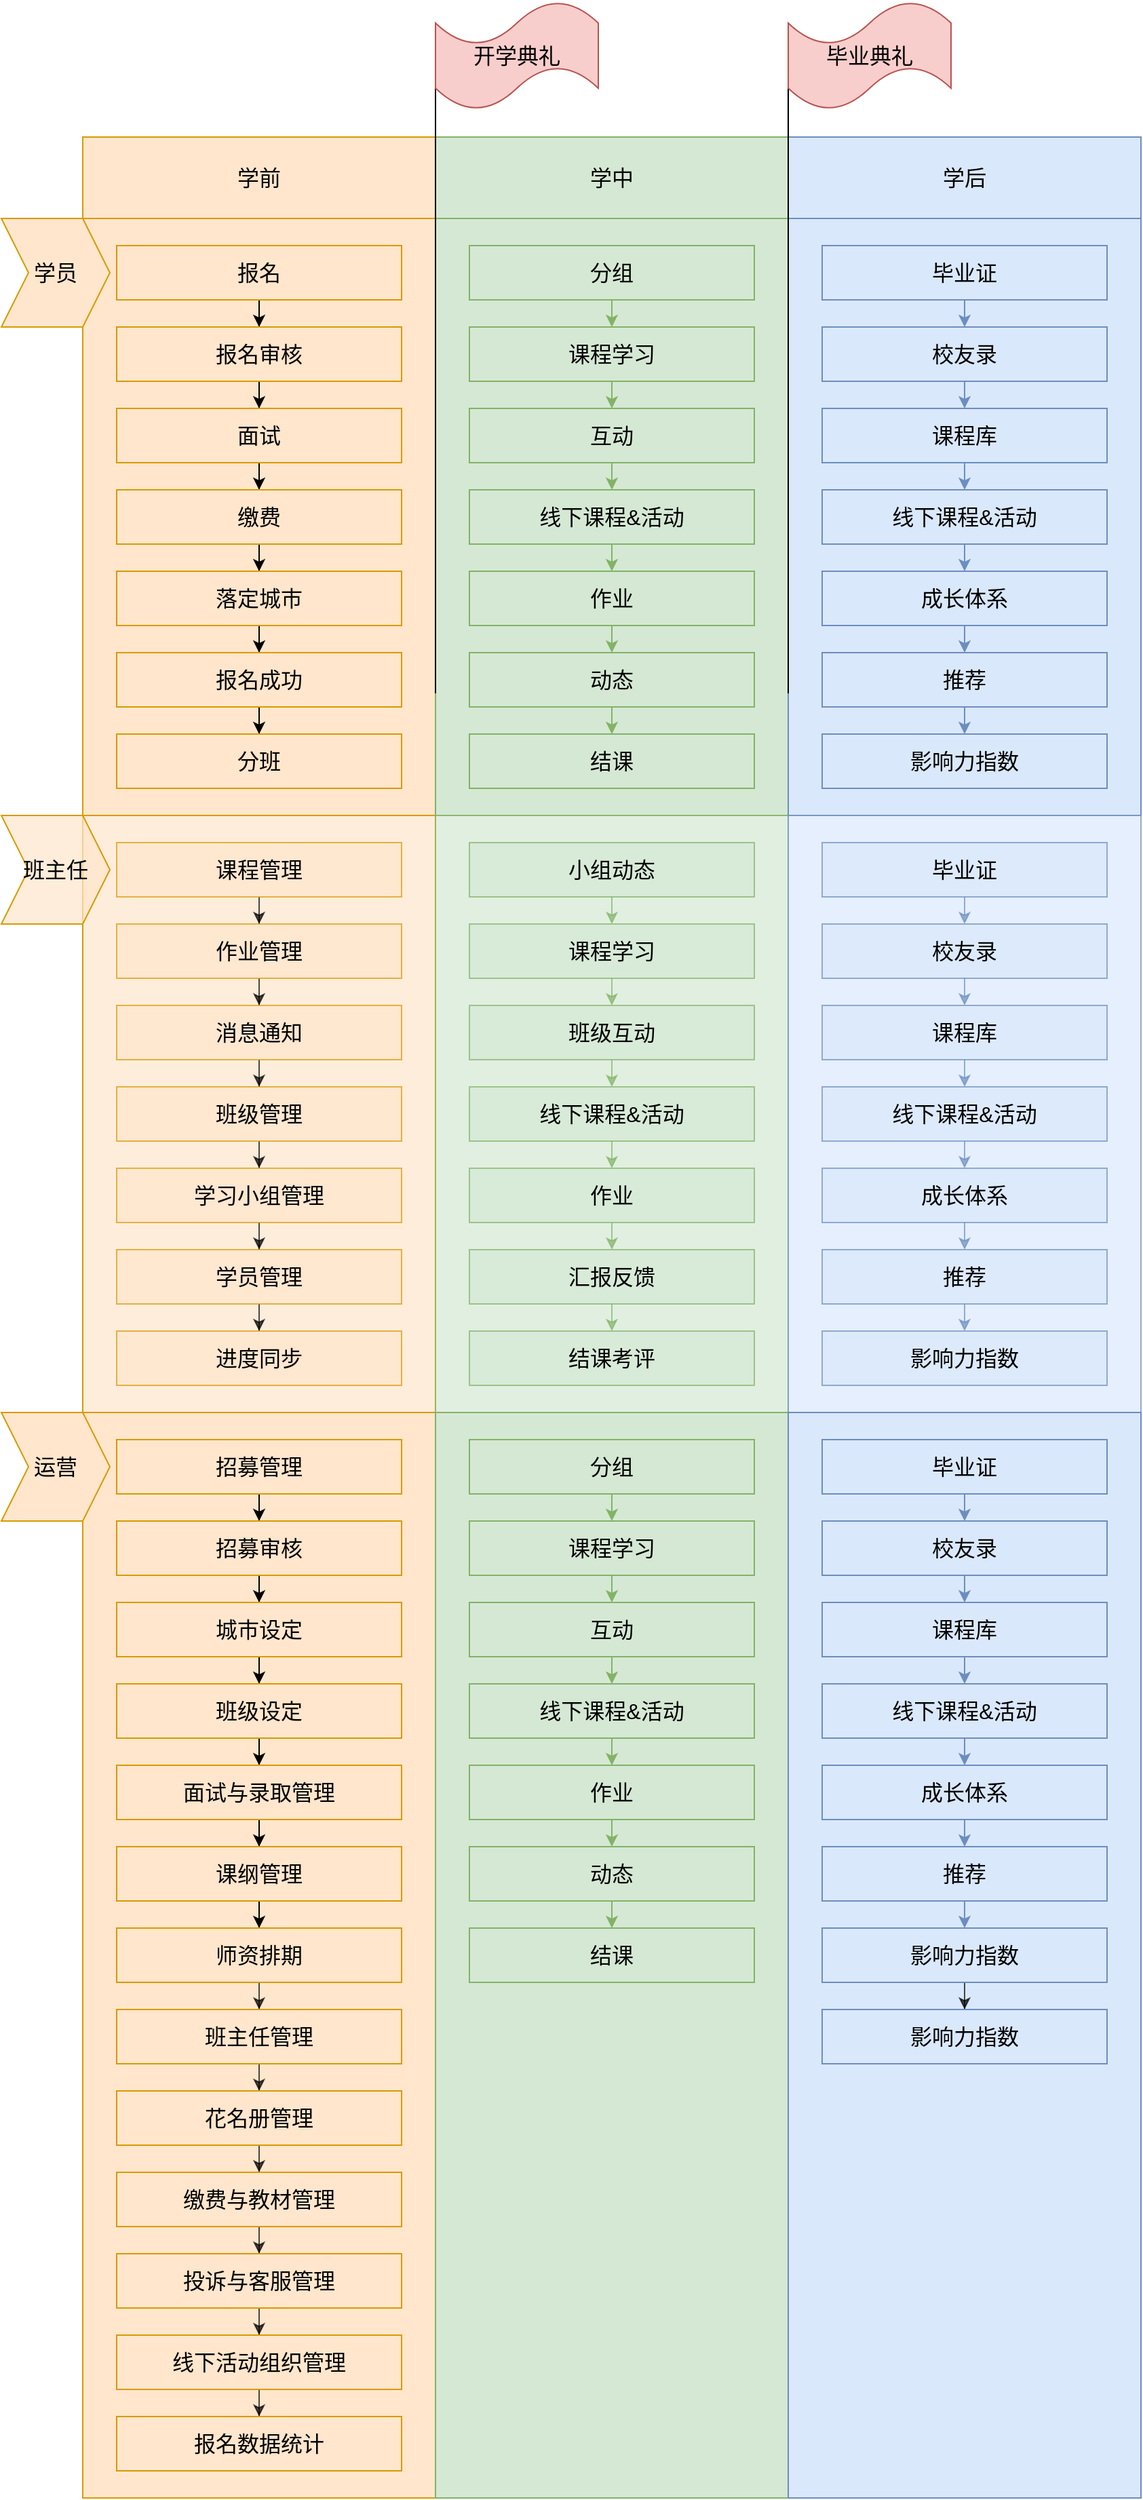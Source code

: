 <mxfile version="10.4.9" type="github"><diagram id="4RArZqrfZ94HjY8Z2qtp" name="第 1 页"><mxGraphModel dx="1926" dy="650" grid="1" gridSize="10" guides="1" tooltips="1" connect="1" arrows="1" fold="1" page="1" pageScale="1" pageWidth="827" pageHeight="1169" math="0" shadow="0"><root><mxCell id="0"/><mxCell id="1" parent="0"/><mxCell id="rx_fyqNEMt7b3Eymj_nM-1" value="" style="rounded=0;whiteSpace=wrap;html=1;fillColor=#ffe6cc;strokeColor=#d79b00;" vertex="1" parent="1"><mxGeometry x="20" y="180" width="260" height="440" as="geometry"/></mxCell><mxCell id="rx_fyqNEMt7b3Eymj_nM-2" value="" style="rounded=0;whiteSpace=wrap;html=1;fillColor=#d5e8d4;strokeColor=#82b366;" vertex="1" parent="1"><mxGeometry x="280" y="180" width="260" height="440" as="geometry"/></mxCell><mxCell id="rx_fyqNEMt7b3Eymj_nM-3" value="" style="rounded=0;whiteSpace=wrap;html=1;fillColor=#dae8fc;strokeColor=#6c8ebf;" vertex="1" parent="1"><mxGeometry x="540" y="180" width="260" height="440" as="geometry"/></mxCell><mxCell id="rx_fyqNEMt7b3Eymj_nM-7" value="学前" style="rounded=0;whiteSpace=wrap;html=1;fillColor=#ffe6cc;strokeColor=#d79b00;fontSize=16;" vertex="1" parent="1"><mxGeometry x="20" y="120" width="260" height="60" as="geometry"/></mxCell><mxCell id="rx_fyqNEMt7b3Eymj_nM-8" value="学中" style="rounded=0;whiteSpace=wrap;html=1;fillColor=#d5e8d4;strokeColor=#82b366;fontSize=16;" vertex="1" parent="1"><mxGeometry x="280" y="120" width="260" height="60" as="geometry"/></mxCell><mxCell id="rx_fyqNEMt7b3Eymj_nM-9" value="学后" style="rounded=0;whiteSpace=wrap;html=1;fillColor=#dae8fc;strokeColor=#6c8ebf;fontSize=16;" vertex="1" parent="1"><mxGeometry x="540" y="120" width="260" height="60" as="geometry"/></mxCell><mxCell id="rx_fyqNEMt7b3Eymj_nM-10" value="" style="endArrow=none;html=1;fontSize=16;" edge="1" parent="1"><mxGeometry width="50" height="50" relative="1" as="geometry"><mxPoint x="280" y="40" as="sourcePoint"/><mxPoint x="280" y="530" as="targetPoint"/></mxGeometry></mxCell><mxCell id="rx_fyqNEMt7b3Eymj_nM-11" value="" style="endArrow=none;html=1;fontSize=16;" edge="1" parent="1"><mxGeometry width="50" height="50" relative="1" as="geometry"><mxPoint x="540" y="40" as="sourcePoint"/><mxPoint x="540" y="530" as="targetPoint"/></mxGeometry></mxCell><mxCell id="rx_fyqNEMt7b3Eymj_nM-12" value="开学典礼" style="shape=tape;whiteSpace=wrap;html=1;fontSize=16;fillColor=#f8cecc;strokeColor=#b85450;" vertex="1" parent="1"><mxGeometry x="280" y="20" width="120" height="80" as="geometry"/></mxCell><mxCell id="rx_fyqNEMt7b3Eymj_nM-13" value="毕业典礼" style="shape=tape;whiteSpace=wrap;html=1;fontSize=16;fillColor=#f8cecc;strokeColor=#b85450;" vertex="1" parent="1"><mxGeometry x="540" y="20" width="120" height="80" as="geometry"/></mxCell><mxCell id="rx_fyqNEMt7b3Eymj_nM-14" value="学员" style="shape=step;perimeter=stepPerimeter;whiteSpace=wrap;html=1;fixedSize=1;fontSize=16;fillColor=#ffe6cc;strokeColor=#d79b00;" vertex="1" parent="1"><mxGeometry x="-40" y="180" width="80" height="80" as="geometry"/></mxCell><mxCell id="rx_fyqNEMt7b3Eymj_nM-18" value="" style="edgeStyle=orthogonalEdgeStyle;rounded=0;orthogonalLoop=1;jettySize=auto;html=1;fontSize=16;fontColor=#FF9999;" edge="1" parent="1" source="rx_fyqNEMt7b3Eymj_nM-15" target="rx_fyqNEMt7b3Eymj_nM-17"><mxGeometry relative="1" as="geometry"/></mxCell><mxCell id="rx_fyqNEMt7b3Eymj_nM-15" value="报名" style="rounded=0;whiteSpace=wrap;html=1;fontSize=16;fillColor=#ffe6cc;strokeColor=#d79b00;" vertex="1" parent="1"><mxGeometry x="45" y="200" width="210" height="40" as="geometry"/></mxCell><mxCell id="rx_fyqNEMt7b3Eymj_nM-20" value="" style="edgeStyle=orthogonalEdgeStyle;rounded=0;orthogonalLoop=1;jettySize=auto;html=1;fontSize=16;fontColor=#FF9999;" edge="1" parent="1" source="rx_fyqNEMt7b3Eymj_nM-17" target="rx_fyqNEMt7b3Eymj_nM-19"><mxGeometry relative="1" as="geometry"/></mxCell><mxCell id="rx_fyqNEMt7b3Eymj_nM-17" value="报名审核" style="rounded=0;whiteSpace=wrap;html=1;fontSize=16;fillColor=#ffe6cc;strokeColor=#d79b00;" vertex="1" parent="1"><mxGeometry x="45" y="260" width="210" height="40" as="geometry"/></mxCell><mxCell id="rx_fyqNEMt7b3Eymj_nM-22" value="" style="edgeStyle=orthogonalEdgeStyle;rounded=0;orthogonalLoop=1;jettySize=auto;html=1;fontSize=16;fontColor=#FF9999;" edge="1" parent="1" source="rx_fyqNEMt7b3Eymj_nM-19" target="rx_fyqNEMt7b3Eymj_nM-21"><mxGeometry relative="1" as="geometry"/></mxCell><mxCell id="rx_fyqNEMt7b3Eymj_nM-19" value="面试" style="rounded=0;whiteSpace=wrap;html=1;fontSize=16;fillColor=#ffe6cc;strokeColor=#d79b00;" vertex="1" parent="1"><mxGeometry x="45" y="320" width="210" height="40" as="geometry"/></mxCell><mxCell id="rx_fyqNEMt7b3Eymj_nM-24" value="" style="edgeStyle=orthogonalEdgeStyle;rounded=0;orthogonalLoop=1;jettySize=auto;html=1;fontSize=16;fontColor=#FF9999;" edge="1" parent="1" source="rx_fyqNEMt7b3Eymj_nM-21" target="rx_fyqNEMt7b3Eymj_nM-23"><mxGeometry relative="1" as="geometry"/></mxCell><mxCell id="rx_fyqNEMt7b3Eymj_nM-21" value="缴费" style="rounded=0;whiteSpace=wrap;html=1;fontSize=16;fillColor=#ffe6cc;strokeColor=#d79b00;" vertex="1" parent="1"><mxGeometry x="45" y="380" width="210" height="40" as="geometry"/></mxCell><mxCell id="rx_fyqNEMt7b3Eymj_nM-26" value="" style="edgeStyle=orthogonalEdgeStyle;rounded=0;orthogonalLoop=1;jettySize=auto;html=1;fontSize=16;fontColor=#FF9999;" edge="1" parent="1" source="rx_fyqNEMt7b3Eymj_nM-23" target="rx_fyqNEMt7b3Eymj_nM-25"><mxGeometry relative="1" as="geometry"/></mxCell><mxCell id="rx_fyqNEMt7b3Eymj_nM-23" value="落定城市" style="rounded=0;whiteSpace=wrap;html=1;fontSize=16;fillColor=#ffe6cc;strokeColor=#d79b00;" vertex="1" parent="1"><mxGeometry x="45" y="440" width="210" height="40" as="geometry"/></mxCell><mxCell id="rx_fyqNEMt7b3Eymj_nM-28" value="" style="edgeStyle=orthogonalEdgeStyle;rounded=0;orthogonalLoop=1;jettySize=auto;html=1;fontSize=16;fontColor=#FF9999;" edge="1" parent="1" source="rx_fyqNEMt7b3Eymj_nM-25" target="rx_fyqNEMt7b3Eymj_nM-27"><mxGeometry relative="1" as="geometry"/></mxCell><mxCell id="rx_fyqNEMt7b3Eymj_nM-25" value="报名成功" style="rounded=0;whiteSpace=wrap;html=1;fontSize=16;fillColor=#ffe6cc;strokeColor=#d79b00;" vertex="1" parent="1"><mxGeometry x="45" y="500" width="210" height="40" as="geometry"/></mxCell><mxCell id="rx_fyqNEMt7b3Eymj_nM-27" value="分班" style="rounded=0;whiteSpace=wrap;html=1;fontSize=16;fillColor=#ffe6cc;strokeColor=#d79b00;" vertex="1" parent="1"><mxGeometry x="45" y="560" width="210" height="40" as="geometry"/></mxCell><mxCell id="rx_fyqNEMt7b3Eymj_nM-38" style="edgeStyle=orthogonalEdgeStyle;rounded=0;orthogonalLoop=1;jettySize=auto;html=1;exitX=0.5;exitY=1;exitDx=0;exitDy=0;entryX=0.5;entryY=0;entryDx=0;entryDy=0;fontSize=16;fontColor=#FF9999;fillColor=#d5e8d4;strokeColor=#82b366;" edge="1" parent="1" source="rx_fyqNEMt7b3Eymj_nM-31" target="rx_fyqNEMt7b3Eymj_nM-32"><mxGeometry relative="1" as="geometry"/></mxCell><mxCell id="rx_fyqNEMt7b3Eymj_nM-31" value="分组" style="rounded=0;whiteSpace=wrap;html=1;fontSize=16;fillColor=#d5e8d4;strokeColor=#82b366;" vertex="1" parent="1"><mxGeometry x="305" y="200" width="210" height="40" as="geometry"/></mxCell><mxCell id="rx_fyqNEMt7b3Eymj_nM-40" style="edgeStyle=orthogonalEdgeStyle;rounded=0;orthogonalLoop=1;jettySize=auto;html=1;exitX=0.5;exitY=1;exitDx=0;exitDy=0;entryX=0.5;entryY=0;entryDx=0;entryDy=0;fontSize=16;fontColor=#FF9999;fillColor=#d5e8d4;strokeColor=#82b366;" edge="1" parent="1" source="rx_fyqNEMt7b3Eymj_nM-32" target="rx_fyqNEMt7b3Eymj_nM-33"><mxGeometry relative="1" as="geometry"/></mxCell><mxCell id="rx_fyqNEMt7b3Eymj_nM-32" value="课程学习" style="rounded=0;whiteSpace=wrap;html=1;fontSize=16;fillColor=#d5e8d4;strokeColor=#82b366;" vertex="1" parent="1"><mxGeometry x="305" y="260" width="210" height="40" as="geometry"/></mxCell><mxCell id="rx_fyqNEMt7b3Eymj_nM-41" style="edgeStyle=orthogonalEdgeStyle;rounded=0;orthogonalLoop=1;jettySize=auto;html=1;exitX=0.5;exitY=1;exitDx=0;exitDy=0;entryX=0.5;entryY=0;entryDx=0;entryDy=0;fontSize=16;fontColor=#FF9999;fillColor=#d5e8d4;strokeColor=#82b366;" edge="1" parent="1" source="rx_fyqNEMt7b3Eymj_nM-33" target="rx_fyqNEMt7b3Eymj_nM-34"><mxGeometry relative="1" as="geometry"/></mxCell><mxCell id="rx_fyqNEMt7b3Eymj_nM-33" value="互动" style="rounded=0;whiteSpace=wrap;html=1;fontSize=16;fillColor=#d5e8d4;strokeColor=#82b366;" vertex="1" parent="1"><mxGeometry x="305" y="320" width="210" height="40" as="geometry"/></mxCell><mxCell id="rx_fyqNEMt7b3Eymj_nM-42" style="edgeStyle=orthogonalEdgeStyle;rounded=0;orthogonalLoop=1;jettySize=auto;html=1;exitX=0.5;exitY=1;exitDx=0;exitDy=0;entryX=0.5;entryY=0;entryDx=0;entryDy=0;fontSize=16;fontColor=#FF9999;fillColor=#d5e8d4;strokeColor=#82b366;" edge="1" parent="1" source="rx_fyqNEMt7b3Eymj_nM-34" target="rx_fyqNEMt7b3Eymj_nM-35"><mxGeometry relative="1" as="geometry"/></mxCell><mxCell id="rx_fyqNEMt7b3Eymj_nM-34" value="线下课程&amp;amp;活动" style="rounded=0;whiteSpace=wrap;html=1;fontSize=16;fillColor=#d5e8d4;strokeColor=#82b366;" vertex="1" parent="1"><mxGeometry x="305" y="380" width="210" height="40" as="geometry"/></mxCell><mxCell id="rx_fyqNEMt7b3Eymj_nM-43" style="edgeStyle=orthogonalEdgeStyle;rounded=0;orthogonalLoop=1;jettySize=auto;html=1;exitX=0.5;exitY=1;exitDx=0;exitDy=0;entryX=0.5;entryY=0;entryDx=0;entryDy=0;fontSize=16;fontColor=#FF9999;fillColor=#d5e8d4;strokeColor=#82b366;" edge="1" parent="1" source="rx_fyqNEMt7b3Eymj_nM-35" target="rx_fyqNEMt7b3Eymj_nM-36"><mxGeometry relative="1" as="geometry"/></mxCell><mxCell id="rx_fyqNEMt7b3Eymj_nM-35" value="作业" style="rounded=0;whiteSpace=wrap;html=1;fontSize=16;fillColor=#d5e8d4;strokeColor=#82b366;" vertex="1" parent="1"><mxGeometry x="305" y="440" width="210" height="40" as="geometry"/></mxCell><mxCell id="rx_fyqNEMt7b3Eymj_nM-44" style="edgeStyle=orthogonalEdgeStyle;rounded=0;orthogonalLoop=1;jettySize=auto;html=1;exitX=0.5;exitY=1;exitDx=0;exitDy=0;entryX=0.5;entryY=0;entryDx=0;entryDy=0;fontSize=16;fontColor=#FF9999;fillColor=#d5e8d4;strokeColor=#82b366;" edge="1" parent="1" source="rx_fyqNEMt7b3Eymj_nM-36" target="rx_fyqNEMt7b3Eymj_nM-37"><mxGeometry relative="1" as="geometry"/></mxCell><mxCell id="rx_fyqNEMt7b3Eymj_nM-36" value="动态" style="rounded=0;whiteSpace=wrap;html=1;fontSize=16;fillColor=#d5e8d4;strokeColor=#82b366;" vertex="1" parent="1"><mxGeometry x="305" y="500" width="210" height="40" as="geometry"/></mxCell><mxCell id="rx_fyqNEMt7b3Eymj_nM-37" value="结课" style="rounded=0;whiteSpace=wrap;html=1;fontSize=16;fillColor=#d5e8d4;strokeColor=#82b366;" vertex="1" parent="1"><mxGeometry x="305" y="560" width="210" height="40" as="geometry"/></mxCell><mxCell id="rx_fyqNEMt7b3Eymj_nM-62" style="edgeStyle=orthogonalEdgeStyle;rounded=0;orthogonalLoop=1;jettySize=auto;html=1;exitX=0.5;exitY=1;exitDx=0;exitDy=0;entryX=0.5;entryY=0;entryDx=0;entryDy=0;fontSize=16;fontColor=#FF9999;fillColor=#dae8fc;strokeColor=#6c8ebf;" edge="1" source="rx_fyqNEMt7b3Eymj_nM-63" target="rx_fyqNEMt7b3Eymj_nM-65" parent="1"><mxGeometry relative="1" as="geometry"/></mxCell><mxCell id="rx_fyqNEMt7b3Eymj_nM-63" value="毕业证" style="rounded=0;whiteSpace=wrap;html=1;fontSize=16;fillColor=#dae8fc;strokeColor=#6c8ebf;" vertex="1" parent="1"><mxGeometry x="565" y="200" width="210" height="40" as="geometry"/></mxCell><mxCell id="rx_fyqNEMt7b3Eymj_nM-64" style="edgeStyle=orthogonalEdgeStyle;rounded=0;orthogonalLoop=1;jettySize=auto;html=1;exitX=0.5;exitY=1;exitDx=0;exitDy=0;entryX=0.5;entryY=0;entryDx=0;entryDy=0;fontSize=16;fontColor=#FF9999;fillColor=#dae8fc;strokeColor=#6c8ebf;" edge="1" source="rx_fyqNEMt7b3Eymj_nM-65" target="rx_fyqNEMt7b3Eymj_nM-67" parent="1"><mxGeometry relative="1" as="geometry"/></mxCell><mxCell id="rx_fyqNEMt7b3Eymj_nM-65" value="校友录" style="rounded=0;whiteSpace=wrap;html=1;fontSize=16;fillColor=#dae8fc;strokeColor=#6c8ebf;" vertex="1" parent="1"><mxGeometry x="565" y="260" width="210" height="40" as="geometry"/></mxCell><mxCell id="rx_fyqNEMt7b3Eymj_nM-66" style="edgeStyle=orthogonalEdgeStyle;rounded=0;orthogonalLoop=1;jettySize=auto;html=1;exitX=0.5;exitY=1;exitDx=0;exitDy=0;entryX=0.5;entryY=0;entryDx=0;entryDy=0;fontSize=16;fontColor=#FF9999;fillColor=#dae8fc;strokeColor=#6c8ebf;" edge="1" source="rx_fyqNEMt7b3Eymj_nM-67" target="rx_fyqNEMt7b3Eymj_nM-69" parent="1"><mxGeometry relative="1" as="geometry"/></mxCell><mxCell id="rx_fyqNEMt7b3Eymj_nM-67" value="课程库" style="rounded=0;whiteSpace=wrap;html=1;fontSize=16;fillColor=#dae8fc;strokeColor=#6c8ebf;" vertex="1" parent="1"><mxGeometry x="565" y="320" width="210" height="40" as="geometry"/></mxCell><mxCell id="rx_fyqNEMt7b3Eymj_nM-68" style="edgeStyle=orthogonalEdgeStyle;rounded=0;orthogonalLoop=1;jettySize=auto;html=1;exitX=0.5;exitY=1;exitDx=0;exitDy=0;entryX=0.5;entryY=0;entryDx=0;entryDy=0;fontSize=16;fontColor=#FF9999;fillColor=#dae8fc;strokeColor=#6c8ebf;" edge="1" source="rx_fyqNEMt7b3Eymj_nM-69" target="rx_fyqNEMt7b3Eymj_nM-71" parent="1"><mxGeometry relative="1" as="geometry"/></mxCell><mxCell id="rx_fyqNEMt7b3Eymj_nM-69" value="线下课程&amp;amp;活动" style="rounded=0;whiteSpace=wrap;html=1;fontSize=16;fillColor=#dae8fc;strokeColor=#6c8ebf;" vertex="1" parent="1"><mxGeometry x="565" y="380" width="210" height="40" as="geometry"/></mxCell><mxCell id="rx_fyqNEMt7b3Eymj_nM-70" style="edgeStyle=orthogonalEdgeStyle;rounded=0;orthogonalLoop=1;jettySize=auto;html=1;exitX=0.5;exitY=1;exitDx=0;exitDy=0;entryX=0.5;entryY=0;entryDx=0;entryDy=0;fontSize=16;fontColor=#FF9999;fillColor=#dae8fc;strokeColor=#6c8ebf;" edge="1" source="rx_fyqNEMt7b3Eymj_nM-71" target="rx_fyqNEMt7b3Eymj_nM-73" parent="1"><mxGeometry relative="1" as="geometry"/></mxCell><mxCell id="rx_fyqNEMt7b3Eymj_nM-71" value="成长体系" style="rounded=0;whiteSpace=wrap;html=1;fontSize=16;fillColor=#dae8fc;strokeColor=#6c8ebf;" vertex="1" parent="1"><mxGeometry x="565" y="440" width="210" height="40" as="geometry"/></mxCell><mxCell id="rx_fyqNEMt7b3Eymj_nM-72" style="edgeStyle=orthogonalEdgeStyle;rounded=0;orthogonalLoop=1;jettySize=auto;html=1;exitX=0.5;exitY=1;exitDx=0;exitDy=0;entryX=0.5;entryY=0;entryDx=0;entryDy=0;fontSize=16;fontColor=#FF9999;fillColor=#dae8fc;strokeColor=#6c8ebf;" edge="1" source="rx_fyqNEMt7b3Eymj_nM-73" target="rx_fyqNEMt7b3Eymj_nM-74" parent="1"><mxGeometry relative="1" as="geometry"/></mxCell><mxCell id="rx_fyqNEMt7b3Eymj_nM-73" value="推荐" style="rounded=0;whiteSpace=wrap;html=1;fontSize=16;fillColor=#dae8fc;strokeColor=#6c8ebf;" vertex="1" parent="1"><mxGeometry x="565" y="500" width="210" height="40" as="geometry"/></mxCell><mxCell id="rx_fyqNEMt7b3Eymj_nM-74" value="影响力指数" style="rounded=0;whiteSpace=wrap;html=1;fontSize=16;fillColor=#dae8fc;strokeColor=#6c8ebf;" vertex="1" parent="1"><mxGeometry x="565" y="560" width="210" height="40" as="geometry"/></mxCell><mxCell id="rx_fyqNEMt7b3Eymj_nM-77" value="" style="rounded=0;whiteSpace=wrap;html=1;fillColor=#ffe6cc;strokeColor=#d79b00;fillOpacity=70;" vertex="1" parent="1"><mxGeometry x="20" y="620" width="260" height="440" as="geometry"/></mxCell><mxCell id="rx_fyqNEMt7b3Eymj_nM-78" value="" style="rounded=0;whiteSpace=wrap;html=1;fillColor=#d5e8d4;strokeColor=#82b366;opacity=70;" vertex="1" parent="1"><mxGeometry x="280" y="620" width="260" height="440" as="geometry"/></mxCell><mxCell id="rx_fyqNEMt7b3Eymj_nM-79" value="" style="rounded=0;whiteSpace=wrap;html=1;fillColor=#dae8fc;strokeColor=#6c8ebf;opacity=70;" vertex="1" parent="1"><mxGeometry x="540" y="620" width="260" height="440" as="geometry"/></mxCell><mxCell id="rx_fyqNEMt7b3Eymj_nM-80" value="班主任" style="shape=step;perimeter=stepPerimeter;whiteSpace=wrap;html=1;fixedSize=1;fontSize=16;fillColor=#ffe6cc;strokeColor=#d79b00;fillOpacity=70;" vertex="1" parent="1"><mxGeometry x="-40" y="620" width="80" height="80" as="geometry"/></mxCell><mxCell id="rx_fyqNEMt7b3Eymj_nM-81" value="" style="edgeStyle=orthogonalEdgeStyle;rounded=0;orthogonalLoop=1;jettySize=auto;html=1;fontSize=16;fontColor=#FF9999;opacity=70;" edge="1" source="rx_fyqNEMt7b3Eymj_nM-82" target="rx_fyqNEMt7b3Eymj_nM-84" parent="1"><mxGeometry relative="1" as="geometry"/></mxCell><mxCell id="rx_fyqNEMt7b3Eymj_nM-82" value="课程管理" style="rounded=0;whiteSpace=wrap;html=1;fontSize=16;fillColor=#ffe6cc;strokeColor=#d79b00;opacity=70;" vertex="1" parent="1"><mxGeometry x="45" y="640" width="210" height="40" as="geometry"/></mxCell><mxCell id="rx_fyqNEMt7b3Eymj_nM-83" value="" style="edgeStyle=orthogonalEdgeStyle;rounded=0;orthogonalLoop=1;jettySize=auto;html=1;fontSize=16;fontColor=#FF9999;opacity=70;" edge="1" source="rx_fyqNEMt7b3Eymj_nM-84" target="rx_fyqNEMt7b3Eymj_nM-86" parent="1"><mxGeometry relative="1" as="geometry"/></mxCell><mxCell id="rx_fyqNEMt7b3Eymj_nM-84" value="作业管理" style="rounded=0;whiteSpace=wrap;html=1;fontSize=16;fillColor=#ffe6cc;strokeColor=#d79b00;opacity=70;" vertex="1" parent="1"><mxGeometry x="45" y="700" width="210" height="40" as="geometry"/></mxCell><mxCell id="rx_fyqNEMt7b3Eymj_nM-85" value="" style="edgeStyle=orthogonalEdgeStyle;rounded=0;orthogonalLoop=1;jettySize=auto;html=1;fontSize=16;fontColor=#FF9999;opacity=70;" edge="1" source="rx_fyqNEMt7b3Eymj_nM-86" target="rx_fyqNEMt7b3Eymj_nM-88" parent="1"><mxGeometry relative="1" as="geometry"/></mxCell><mxCell id="rx_fyqNEMt7b3Eymj_nM-86" value="消息通知" style="rounded=0;whiteSpace=wrap;html=1;fontSize=16;fillColor=#ffe6cc;strokeColor=#d79b00;opacity=70;" vertex="1" parent="1"><mxGeometry x="45" y="760" width="210" height="40" as="geometry"/></mxCell><mxCell id="rx_fyqNEMt7b3Eymj_nM-87" value="" style="edgeStyle=orthogonalEdgeStyle;rounded=0;orthogonalLoop=1;jettySize=auto;html=1;fontSize=16;fontColor=#FF9999;opacity=70;" edge="1" source="rx_fyqNEMt7b3Eymj_nM-88" target="rx_fyqNEMt7b3Eymj_nM-90" parent="1"><mxGeometry relative="1" as="geometry"/></mxCell><mxCell id="rx_fyqNEMt7b3Eymj_nM-88" value="班级管理" style="rounded=0;whiteSpace=wrap;html=1;fontSize=16;fillColor=#ffe6cc;strokeColor=#d79b00;opacity=70;" vertex="1" parent="1"><mxGeometry x="45" y="820" width="210" height="40" as="geometry"/></mxCell><mxCell id="rx_fyqNEMt7b3Eymj_nM-89" value="" style="edgeStyle=orthogonalEdgeStyle;rounded=0;orthogonalLoop=1;jettySize=auto;html=1;fontSize=16;fontColor=#FF9999;opacity=70;" edge="1" source="rx_fyqNEMt7b3Eymj_nM-90" target="rx_fyqNEMt7b3Eymj_nM-92" parent="1"><mxGeometry relative="1" as="geometry"/></mxCell><mxCell id="rx_fyqNEMt7b3Eymj_nM-90" value="学习小组管理" style="rounded=0;whiteSpace=wrap;html=1;fontSize=16;fillColor=#ffe6cc;strokeColor=#d79b00;opacity=70;" vertex="1" parent="1"><mxGeometry x="45" y="880" width="210" height="40" as="geometry"/></mxCell><mxCell id="rx_fyqNEMt7b3Eymj_nM-91" value="" style="edgeStyle=orthogonalEdgeStyle;rounded=0;orthogonalLoop=1;jettySize=auto;html=1;fontSize=16;fontColor=#FF9999;opacity=70;" edge="1" source="rx_fyqNEMt7b3Eymj_nM-92" target="rx_fyqNEMt7b3Eymj_nM-93" parent="1"><mxGeometry relative="1" as="geometry"/></mxCell><mxCell id="rx_fyqNEMt7b3Eymj_nM-92" value="学员管理" style="rounded=0;whiteSpace=wrap;html=1;fontSize=16;fillColor=#ffe6cc;strokeColor=#d79b00;opacity=70;" vertex="1" parent="1"><mxGeometry x="45" y="940" width="210" height="40" as="geometry"/></mxCell><mxCell id="rx_fyqNEMt7b3Eymj_nM-93" value="进度同步" style="rounded=0;whiteSpace=wrap;html=1;fontSize=16;fillColor=#ffe6cc;strokeColor=#d79b00;opacity=70;" vertex="1" parent="1"><mxGeometry x="45" y="1000" width="210" height="40" as="geometry"/></mxCell><mxCell id="rx_fyqNEMt7b3Eymj_nM-94" style="edgeStyle=orthogonalEdgeStyle;rounded=0;orthogonalLoop=1;jettySize=auto;html=1;exitX=0.5;exitY=1;exitDx=0;exitDy=0;entryX=0.5;entryY=0;entryDx=0;entryDy=0;fontSize=16;fontColor=#FF9999;fillColor=#d5e8d4;strokeColor=#82b366;opacity=70;" edge="1" source="rx_fyqNEMt7b3Eymj_nM-95" target="rx_fyqNEMt7b3Eymj_nM-97" parent="1"><mxGeometry relative="1" as="geometry"/></mxCell><mxCell id="rx_fyqNEMt7b3Eymj_nM-95" value="小组动态" style="rounded=0;whiteSpace=wrap;html=1;fontSize=16;fillColor=#d5e8d4;strokeColor=#82b366;opacity=70;" vertex="1" parent="1"><mxGeometry x="305" y="640" width="210" height="40" as="geometry"/></mxCell><mxCell id="rx_fyqNEMt7b3Eymj_nM-96" style="edgeStyle=orthogonalEdgeStyle;rounded=0;orthogonalLoop=1;jettySize=auto;html=1;exitX=0.5;exitY=1;exitDx=0;exitDy=0;entryX=0.5;entryY=0;entryDx=0;entryDy=0;fontSize=16;fontColor=#FF9999;fillColor=#d5e8d4;strokeColor=#82b366;opacity=70;" edge="1" source="rx_fyqNEMt7b3Eymj_nM-97" target="rx_fyqNEMt7b3Eymj_nM-99" parent="1"><mxGeometry relative="1" as="geometry"/></mxCell><mxCell id="rx_fyqNEMt7b3Eymj_nM-97" value="课程学习" style="rounded=0;whiteSpace=wrap;html=1;fontSize=16;fillColor=#d5e8d4;strokeColor=#82b366;opacity=70;" vertex="1" parent="1"><mxGeometry x="305" y="700" width="210" height="40" as="geometry"/></mxCell><mxCell id="rx_fyqNEMt7b3Eymj_nM-98" style="edgeStyle=orthogonalEdgeStyle;rounded=0;orthogonalLoop=1;jettySize=auto;html=1;exitX=0.5;exitY=1;exitDx=0;exitDy=0;entryX=0.5;entryY=0;entryDx=0;entryDy=0;fontSize=16;fontColor=#FF9999;fillColor=#d5e8d4;strokeColor=#82b366;opacity=70;" edge="1" source="rx_fyqNEMt7b3Eymj_nM-99" target="rx_fyqNEMt7b3Eymj_nM-101" parent="1"><mxGeometry relative="1" as="geometry"/></mxCell><mxCell id="rx_fyqNEMt7b3Eymj_nM-99" value="班级互动" style="rounded=0;whiteSpace=wrap;html=1;fontSize=16;fillColor=#d5e8d4;strokeColor=#82b366;opacity=70;" vertex="1" parent="1"><mxGeometry x="305" y="760" width="210" height="40" as="geometry"/></mxCell><mxCell id="rx_fyqNEMt7b3Eymj_nM-100" style="edgeStyle=orthogonalEdgeStyle;rounded=0;orthogonalLoop=1;jettySize=auto;html=1;exitX=0.5;exitY=1;exitDx=0;exitDy=0;entryX=0.5;entryY=0;entryDx=0;entryDy=0;fontSize=16;fontColor=#FF9999;fillColor=#d5e8d4;strokeColor=#82b366;opacity=70;" edge="1" source="rx_fyqNEMt7b3Eymj_nM-101" target="rx_fyqNEMt7b3Eymj_nM-103" parent="1"><mxGeometry relative="1" as="geometry"/></mxCell><mxCell id="rx_fyqNEMt7b3Eymj_nM-101" value="线下课程&amp;amp;活动" style="rounded=0;whiteSpace=wrap;html=1;fontSize=16;fillColor=#d5e8d4;strokeColor=#82b366;opacity=70;" vertex="1" parent="1"><mxGeometry x="305" y="820" width="210" height="40" as="geometry"/></mxCell><mxCell id="rx_fyqNEMt7b3Eymj_nM-102" style="edgeStyle=orthogonalEdgeStyle;rounded=0;orthogonalLoop=1;jettySize=auto;html=1;exitX=0.5;exitY=1;exitDx=0;exitDy=0;entryX=0.5;entryY=0;entryDx=0;entryDy=0;fontSize=16;fontColor=#FF9999;fillColor=#d5e8d4;strokeColor=#82b366;opacity=70;" edge="1" source="rx_fyqNEMt7b3Eymj_nM-103" target="rx_fyqNEMt7b3Eymj_nM-105" parent="1"><mxGeometry relative="1" as="geometry"/></mxCell><mxCell id="rx_fyqNEMt7b3Eymj_nM-103" value="作业" style="rounded=0;whiteSpace=wrap;html=1;fontSize=16;fillColor=#d5e8d4;strokeColor=#82b366;opacity=70;" vertex="1" parent="1"><mxGeometry x="305" y="880" width="210" height="40" as="geometry"/></mxCell><mxCell id="rx_fyqNEMt7b3Eymj_nM-104" style="edgeStyle=orthogonalEdgeStyle;rounded=0;orthogonalLoop=1;jettySize=auto;html=1;exitX=0.5;exitY=1;exitDx=0;exitDy=0;entryX=0.5;entryY=0;entryDx=0;entryDy=0;fontSize=16;fontColor=#FF9999;fillColor=#d5e8d4;strokeColor=#82b366;opacity=70;" edge="1" source="rx_fyqNEMt7b3Eymj_nM-105" target="rx_fyqNEMt7b3Eymj_nM-106" parent="1"><mxGeometry relative="1" as="geometry"/></mxCell><mxCell id="rx_fyqNEMt7b3Eymj_nM-105" value="汇报反馈" style="rounded=0;whiteSpace=wrap;html=1;fontSize=16;fillColor=#d5e8d4;strokeColor=#82b366;opacity=70;" vertex="1" parent="1"><mxGeometry x="305" y="940" width="210" height="40" as="geometry"/></mxCell><mxCell id="rx_fyqNEMt7b3Eymj_nM-106" value="结课考评" style="rounded=0;whiteSpace=wrap;html=1;fontSize=16;fillColor=#d5e8d4;strokeColor=#82b366;opacity=70;" vertex="1" parent="1"><mxGeometry x="305" y="1000" width="210" height="40" as="geometry"/></mxCell><mxCell id="rx_fyqNEMt7b3Eymj_nM-107" style="edgeStyle=orthogonalEdgeStyle;rounded=0;orthogonalLoop=1;jettySize=auto;html=1;exitX=0.5;exitY=1;exitDx=0;exitDy=0;entryX=0.5;entryY=0;entryDx=0;entryDy=0;fontSize=16;fontColor=#FF9999;fillColor=#dae8fc;strokeColor=#6c8ebf;opacity=70;" edge="1" source="rx_fyqNEMt7b3Eymj_nM-108" target="rx_fyqNEMt7b3Eymj_nM-110" parent="1"><mxGeometry relative="1" as="geometry"/></mxCell><mxCell id="rx_fyqNEMt7b3Eymj_nM-108" value="毕业证" style="rounded=0;whiteSpace=wrap;html=1;fontSize=16;fillColor=#dae8fc;strokeColor=#6c8ebf;opacity=70;" vertex="1" parent="1"><mxGeometry x="565" y="640" width="210" height="40" as="geometry"/></mxCell><mxCell id="rx_fyqNEMt7b3Eymj_nM-109" style="edgeStyle=orthogonalEdgeStyle;rounded=0;orthogonalLoop=1;jettySize=auto;html=1;exitX=0.5;exitY=1;exitDx=0;exitDy=0;entryX=0.5;entryY=0;entryDx=0;entryDy=0;fontSize=16;fontColor=#FF9999;fillColor=#dae8fc;strokeColor=#6c8ebf;opacity=70;" edge="1" source="rx_fyqNEMt7b3Eymj_nM-110" target="rx_fyqNEMt7b3Eymj_nM-112" parent="1"><mxGeometry relative="1" as="geometry"/></mxCell><mxCell id="rx_fyqNEMt7b3Eymj_nM-110" value="校友录" style="rounded=0;whiteSpace=wrap;html=1;fontSize=16;fillColor=#dae8fc;strokeColor=#6c8ebf;opacity=70;" vertex="1" parent="1"><mxGeometry x="565" y="700" width="210" height="40" as="geometry"/></mxCell><mxCell id="rx_fyqNEMt7b3Eymj_nM-111" style="edgeStyle=orthogonalEdgeStyle;rounded=0;orthogonalLoop=1;jettySize=auto;html=1;exitX=0.5;exitY=1;exitDx=0;exitDy=0;entryX=0.5;entryY=0;entryDx=0;entryDy=0;fontSize=16;fontColor=#FF9999;fillColor=#dae8fc;strokeColor=#6c8ebf;opacity=70;" edge="1" source="rx_fyqNEMt7b3Eymj_nM-112" target="rx_fyqNEMt7b3Eymj_nM-114" parent="1"><mxGeometry relative="1" as="geometry"/></mxCell><mxCell id="rx_fyqNEMt7b3Eymj_nM-112" value="课程库" style="rounded=0;whiteSpace=wrap;html=1;fontSize=16;fillColor=#dae8fc;strokeColor=#6c8ebf;opacity=70;" vertex="1" parent="1"><mxGeometry x="565" y="760" width="210" height="40" as="geometry"/></mxCell><mxCell id="rx_fyqNEMt7b3Eymj_nM-113" style="edgeStyle=orthogonalEdgeStyle;rounded=0;orthogonalLoop=1;jettySize=auto;html=1;exitX=0.5;exitY=1;exitDx=0;exitDy=0;entryX=0.5;entryY=0;entryDx=0;entryDy=0;fontSize=16;fontColor=#FF9999;fillColor=#dae8fc;strokeColor=#6c8ebf;opacity=70;" edge="1" source="rx_fyqNEMt7b3Eymj_nM-114" target="rx_fyqNEMt7b3Eymj_nM-116" parent="1"><mxGeometry relative="1" as="geometry"/></mxCell><mxCell id="rx_fyqNEMt7b3Eymj_nM-114" value="线下课程&amp;amp;活动" style="rounded=0;whiteSpace=wrap;html=1;fontSize=16;fillColor=#dae8fc;strokeColor=#6c8ebf;opacity=70;" vertex="1" parent="1"><mxGeometry x="565" y="820" width="210" height="40" as="geometry"/></mxCell><mxCell id="rx_fyqNEMt7b3Eymj_nM-115" style="edgeStyle=orthogonalEdgeStyle;rounded=0;orthogonalLoop=1;jettySize=auto;html=1;exitX=0.5;exitY=1;exitDx=0;exitDy=0;entryX=0.5;entryY=0;entryDx=0;entryDy=0;fontSize=16;fontColor=#FF9999;fillColor=#dae8fc;strokeColor=#6c8ebf;opacity=70;" edge="1" source="rx_fyqNEMt7b3Eymj_nM-116" target="rx_fyqNEMt7b3Eymj_nM-118" parent="1"><mxGeometry relative="1" as="geometry"/></mxCell><mxCell id="rx_fyqNEMt7b3Eymj_nM-116" value="成长体系" style="rounded=0;whiteSpace=wrap;html=1;fontSize=16;fillColor=#dae8fc;strokeColor=#6c8ebf;opacity=70;" vertex="1" parent="1"><mxGeometry x="565" y="880" width="210" height="40" as="geometry"/></mxCell><mxCell id="rx_fyqNEMt7b3Eymj_nM-117" style="edgeStyle=orthogonalEdgeStyle;rounded=0;orthogonalLoop=1;jettySize=auto;html=1;exitX=0.5;exitY=1;exitDx=0;exitDy=0;entryX=0.5;entryY=0;entryDx=0;entryDy=0;fontSize=16;fontColor=#FF9999;fillColor=#dae8fc;strokeColor=#6c8ebf;opacity=70;" edge="1" source="rx_fyqNEMt7b3Eymj_nM-118" target="rx_fyqNEMt7b3Eymj_nM-119" parent="1"><mxGeometry relative="1" as="geometry"/></mxCell><mxCell id="rx_fyqNEMt7b3Eymj_nM-118" value="推荐" style="rounded=0;whiteSpace=wrap;html=1;fontSize=16;fillColor=#dae8fc;strokeColor=#6c8ebf;opacity=70;" vertex="1" parent="1"><mxGeometry x="565" y="940" width="210" height="40" as="geometry"/></mxCell><mxCell id="rx_fyqNEMt7b3Eymj_nM-119" value="影响力指数" style="rounded=0;whiteSpace=wrap;html=1;fontSize=16;fillColor=#dae8fc;strokeColor=#6c8ebf;opacity=70;" vertex="1" parent="1"><mxGeometry x="565" y="1000" width="210" height="40" as="geometry"/></mxCell><mxCell id="rx_fyqNEMt7b3Eymj_nM-122" value="" style="rounded=0;whiteSpace=wrap;html=1;fillColor=#ffe6cc;strokeColor=#d79b00;" vertex="1" parent="1"><mxGeometry x="20" y="1060" width="260" height="800" as="geometry"/></mxCell><mxCell id="rx_fyqNEMt7b3Eymj_nM-123" value="" style="rounded=0;whiteSpace=wrap;html=1;fillColor=#d5e8d4;strokeColor=#82b366;" vertex="1" parent="1"><mxGeometry x="280" y="1060" width="260" height="800" as="geometry"/></mxCell><mxCell id="rx_fyqNEMt7b3Eymj_nM-124" value="" style="rounded=0;whiteSpace=wrap;html=1;fillColor=#dae8fc;strokeColor=#6c8ebf;" vertex="1" parent="1"><mxGeometry x="540" y="1060" width="260" height="800" as="geometry"/></mxCell><mxCell id="rx_fyqNEMt7b3Eymj_nM-125" value="运营" style="shape=step;perimeter=stepPerimeter;whiteSpace=wrap;html=1;fixedSize=1;fontSize=16;fillColor=#ffe6cc;strokeColor=#d79b00;" vertex="1" parent="1"><mxGeometry x="-40" y="1060" width="80" height="80" as="geometry"/></mxCell><mxCell id="rx_fyqNEMt7b3Eymj_nM-126" value="" style="edgeStyle=orthogonalEdgeStyle;rounded=0;orthogonalLoop=1;jettySize=auto;html=1;fontSize=16;fontColor=#FF9999;" edge="1" source="rx_fyqNEMt7b3Eymj_nM-127" target="rx_fyqNEMt7b3Eymj_nM-129" parent="1"><mxGeometry relative="1" as="geometry"/></mxCell><mxCell id="rx_fyqNEMt7b3Eymj_nM-127" value="招募管理" style="rounded=0;whiteSpace=wrap;html=1;fontSize=16;fillColor=#ffe6cc;strokeColor=#d79b00;" vertex="1" parent="1"><mxGeometry x="45" y="1080" width="210" height="40" as="geometry"/></mxCell><mxCell id="rx_fyqNEMt7b3Eymj_nM-128" value="" style="edgeStyle=orthogonalEdgeStyle;rounded=0;orthogonalLoop=1;jettySize=auto;html=1;fontSize=16;fontColor=#FF9999;" edge="1" source="rx_fyqNEMt7b3Eymj_nM-129" target="rx_fyqNEMt7b3Eymj_nM-131" parent="1"><mxGeometry relative="1" as="geometry"/></mxCell><mxCell id="rx_fyqNEMt7b3Eymj_nM-129" value="招募审核" style="rounded=0;whiteSpace=wrap;html=1;fontSize=16;fillColor=#ffe6cc;strokeColor=#d79b00;" vertex="1" parent="1"><mxGeometry x="45" y="1140" width="210" height="40" as="geometry"/></mxCell><mxCell id="rx_fyqNEMt7b3Eymj_nM-130" value="" style="edgeStyle=orthogonalEdgeStyle;rounded=0;orthogonalLoop=1;jettySize=auto;html=1;fontSize=16;fontColor=#FF9999;" edge="1" source="rx_fyqNEMt7b3Eymj_nM-131" target="rx_fyqNEMt7b3Eymj_nM-133" parent="1"><mxGeometry relative="1" as="geometry"/></mxCell><mxCell id="rx_fyqNEMt7b3Eymj_nM-131" value="城市设定" style="rounded=0;whiteSpace=wrap;html=1;fontSize=16;fillColor=#ffe6cc;strokeColor=#d79b00;" vertex="1" parent="1"><mxGeometry x="45" y="1200" width="210" height="40" as="geometry"/></mxCell><mxCell id="rx_fyqNEMt7b3Eymj_nM-132" value="" style="edgeStyle=orthogonalEdgeStyle;rounded=0;orthogonalLoop=1;jettySize=auto;html=1;fontSize=16;fontColor=#FF9999;" edge="1" source="rx_fyqNEMt7b3Eymj_nM-133" target="rx_fyqNEMt7b3Eymj_nM-135" parent="1"><mxGeometry relative="1" as="geometry"/></mxCell><mxCell id="rx_fyqNEMt7b3Eymj_nM-133" value="班级设定" style="rounded=0;whiteSpace=wrap;html=1;fontSize=16;fillColor=#ffe6cc;strokeColor=#d79b00;" vertex="1" parent="1"><mxGeometry x="45" y="1260" width="210" height="40" as="geometry"/></mxCell><mxCell id="rx_fyqNEMt7b3Eymj_nM-134" value="" style="edgeStyle=orthogonalEdgeStyle;rounded=0;orthogonalLoop=1;jettySize=auto;html=1;fontSize=16;fontColor=#FF9999;" edge="1" source="rx_fyqNEMt7b3Eymj_nM-135" target="rx_fyqNEMt7b3Eymj_nM-137" parent="1"><mxGeometry relative="1" as="geometry"/></mxCell><mxCell id="rx_fyqNEMt7b3Eymj_nM-135" value="面试与录取管理" style="rounded=0;whiteSpace=wrap;html=1;fontSize=16;fillColor=#ffe6cc;strokeColor=#d79b00;" vertex="1" parent="1"><mxGeometry x="45" y="1320" width="210" height="40" as="geometry"/></mxCell><mxCell id="rx_fyqNEMt7b3Eymj_nM-136" value="" style="edgeStyle=orthogonalEdgeStyle;rounded=0;orthogonalLoop=1;jettySize=auto;html=1;fontSize=16;fontColor=#FF9999;" edge="1" source="rx_fyqNEMt7b3Eymj_nM-137" target="rx_fyqNEMt7b3Eymj_nM-138" parent="1"><mxGeometry relative="1" as="geometry"/></mxCell><mxCell id="rx_fyqNEMt7b3Eymj_nM-137" value="课纲管理" style="rounded=0;whiteSpace=wrap;html=1;fontSize=16;fillColor=#ffe6cc;strokeColor=#d79b00;" vertex="1" parent="1"><mxGeometry x="45" y="1380" width="210" height="40" as="geometry"/></mxCell><mxCell id="rx_fyqNEMt7b3Eymj_nM-166" value="" style="edgeStyle=orthogonalEdgeStyle;rounded=0;orthogonalLoop=1;jettySize=auto;html=1;fontSize=16;fontColor=#FF9999;opacity=70;" edge="1" parent="1" source="rx_fyqNEMt7b3Eymj_nM-138" target="rx_fyqNEMt7b3Eymj_nM-165"><mxGeometry relative="1" as="geometry"/></mxCell><mxCell id="rx_fyqNEMt7b3Eymj_nM-138" value="师资排期" style="rounded=0;whiteSpace=wrap;html=1;fontSize=16;fillColor=#ffe6cc;strokeColor=#d79b00;" vertex="1" parent="1"><mxGeometry x="45" y="1440" width="210" height="40" as="geometry"/></mxCell><mxCell id="rx_fyqNEMt7b3Eymj_nM-170" value="" style="edgeStyle=orthogonalEdgeStyle;rounded=0;orthogonalLoop=1;jettySize=auto;html=1;fontSize=16;fontColor=#FF9999;opacity=70;" edge="1" parent="1" source="rx_fyqNEMt7b3Eymj_nM-165" target="rx_fyqNEMt7b3Eymj_nM-169"><mxGeometry relative="1" as="geometry"/></mxCell><mxCell id="rx_fyqNEMt7b3Eymj_nM-165" value="班主任管理" style="rounded=0;whiteSpace=wrap;html=1;fontSize=16;fillColor=#ffe6cc;strokeColor=#d79b00;" vertex="1" parent="1"><mxGeometry x="45" y="1500" width="210" height="40" as="geometry"/></mxCell><mxCell id="rx_fyqNEMt7b3Eymj_nM-172" value="" style="edgeStyle=orthogonalEdgeStyle;rounded=0;orthogonalLoop=1;jettySize=auto;html=1;fontSize=16;fontColor=#FF9999;opacity=70;" edge="1" parent="1" source="rx_fyqNEMt7b3Eymj_nM-169" target="rx_fyqNEMt7b3Eymj_nM-171"><mxGeometry relative="1" as="geometry"/></mxCell><mxCell id="rx_fyqNEMt7b3Eymj_nM-169" value="花名册管理" style="rounded=0;whiteSpace=wrap;html=1;fontSize=16;fillColor=#ffe6cc;strokeColor=#d79b00;" vertex="1" parent="1"><mxGeometry x="45" y="1560" width="210" height="40" as="geometry"/></mxCell><mxCell id="rx_fyqNEMt7b3Eymj_nM-174" value="" style="edgeStyle=orthogonalEdgeStyle;rounded=0;orthogonalLoop=1;jettySize=auto;html=1;fontSize=16;fontColor=#FF9999;opacity=70;" edge="1" parent="1" source="rx_fyqNEMt7b3Eymj_nM-171" target="rx_fyqNEMt7b3Eymj_nM-173"><mxGeometry relative="1" as="geometry"/></mxCell><mxCell id="rx_fyqNEMt7b3Eymj_nM-171" value="缴费与教材管理" style="rounded=0;whiteSpace=wrap;html=1;fontSize=16;fillColor=#ffe6cc;strokeColor=#d79b00;" vertex="1" parent="1"><mxGeometry x="45" y="1620" width="210" height="40" as="geometry"/></mxCell><mxCell id="rx_fyqNEMt7b3Eymj_nM-176" value="" style="edgeStyle=orthogonalEdgeStyle;rounded=0;orthogonalLoop=1;jettySize=auto;html=1;fontSize=16;fontColor=#FF9999;opacity=70;" edge="1" parent="1" source="rx_fyqNEMt7b3Eymj_nM-173" target="rx_fyqNEMt7b3Eymj_nM-175"><mxGeometry relative="1" as="geometry"/></mxCell><mxCell id="rx_fyqNEMt7b3Eymj_nM-173" value="投诉与客服管理" style="rounded=0;whiteSpace=wrap;html=1;fontSize=16;fillColor=#ffe6cc;strokeColor=#d79b00;" vertex="1" parent="1"><mxGeometry x="45" y="1680" width="210" height="40" as="geometry"/></mxCell><mxCell id="rx_fyqNEMt7b3Eymj_nM-178" value="" style="edgeStyle=orthogonalEdgeStyle;rounded=0;orthogonalLoop=1;jettySize=auto;html=1;fontSize=16;fontColor=#FF9999;opacity=70;" edge="1" parent="1" source="rx_fyqNEMt7b3Eymj_nM-175" target="rx_fyqNEMt7b3Eymj_nM-177"><mxGeometry relative="1" as="geometry"/></mxCell><mxCell id="rx_fyqNEMt7b3Eymj_nM-175" value="线下活动组织管理" style="rounded=0;whiteSpace=wrap;html=1;fontSize=16;fillColor=#ffe6cc;strokeColor=#d79b00;" vertex="1" parent="1"><mxGeometry x="45" y="1740" width="210" height="40" as="geometry"/></mxCell><mxCell id="rx_fyqNEMt7b3Eymj_nM-177" value="报名数据统计" style="rounded=0;whiteSpace=wrap;html=1;fontSize=16;fillColor=#ffe6cc;strokeColor=#d79b00;" vertex="1" parent="1"><mxGeometry x="45" y="1800" width="210" height="40" as="geometry"/></mxCell><mxCell id="rx_fyqNEMt7b3Eymj_nM-139" style="edgeStyle=orthogonalEdgeStyle;rounded=0;orthogonalLoop=1;jettySize=auto;html=1;exitX=0.5;exitY=1;exitDx=0;exitDy=0;entryX=0.5;entryY=0;entryDx=0;entryDy=0;fontSize=16;fontColor=#FF9999;fillColor=#d5e8d4;strokeColor=#82b366;" edge="1" source="rx_fyqNEMt7b3Eymj_nM-140" target="rx_fyqNEMt7b3Eymj_nM-142" parent="1"><mxGeometry relative="1" as="geometry"/></mxCell><mxCell id="rx_fyqNEMt7b3Eymj_nM-140" value="分组" style="rounded=0;whiteSpace=wrap;html=1;fontSize=16;fillColor=#d5e8d4;strokeColor=#82b366;" vertex="1" parent="1"><mxGeometry x="305" y="1080" width="210" height="40" as="geometry"/></mxCell><mxCell id="rx_fyqNEMt7b3Eymj_nM-141" style="edgeStyle=orthogonalEdgeStyle;rounded=0;orthogonalLoop=1;jettySize=auto;html=1;exitX=0.5;exitY=1;exitDx=0;exitDy=0;entryX=0.5;entryY=0;entryDx=0;entryDy=0;fontSize=16;fontColor=#FF9999;fillColor=#d5e8d4;strokeColor=#82b366;" edge="1" source="rx_fyqNEMt7b3Eymj_nM-142" target="rx_fyqNEMt7b3Eymj_nM-144" parent="1"><mxGeometry relative="1" as="geometry"/></mxCell><mxCell id="rx_fyqNEMt7b3Eymj_nM-142" value="课程学习" style="rounded=0;whiteSpace=wrap;html=1;fontSize=16;fillColor=#d5e8d4;strokeColor=#82b366;" vertex="1" parent="1"><mxGeometry x="305" y="1140" width="210" height="40" as="geometry"/></mxCell><mxCell id="rx_fyqNEMt7b3Eymj_nM-143" style="edgeStyle=orthogonalEdgeStyle;rounded=0;orthogonalLoop=1;jettySize=auto;html=1;exitX=0.5;exitY=1;exitDx=0;exitDy=0;entryX=0.5;entryY=0;entryDx=0;entryDy=0;fontSize=16;fontColor=#FF9999;fillColor=#d5e8d4;strokeColor=#82b366;" edge="1" source="rx_fyqNEMt7b3Eymj_nM-144" target="rx_fyqNEMt7b3Eymj_nM-146" parent="1"><mxGeometry relative="1" as="geometry"/></mxCell><mxCell id="rx_fyqNEMt7b3Eymj_nM-144" value="互动" style="rounded=0;whiteSpace=wrap;html=1;fontSize=16;fillColor=#d5e8d4;strokeColor=#82b366;" vertex="1" parent="1"><mxGeometry x="305" y="1200" width="210" height="40" as="geometry"/></mxCell><mxCell id="rx_fyqNEMt7b3Eymj_nM-145" style="edgeStyle=orthogonalEdgeStyle;rounded=0;orthogonalLoop=1;jettySize=auto;html=1;exitX=0.5;exitY=1;exitDx=0;exitDy=0;entryX=0.5;entryY=0;entryDx=0;entryDy=0;fontSize=16;fontColor=#FF9999;fillColor=#d5e8d4;strokeColor=#82b366;" edge="1" source="rx_fyqNEMt7b3Eymj_nM-146" target="rx_fyqNEMt7b3Eymj_nM-148" parent="1"><mxGeometry relative="1" as="geometry"/></mxCell><mxCell id="rx_fyqNEMt7b3Eymj_nM-146" value="线下课程&amp;amp;活动" style="rounded=0;whiteSpace=wrap;html=1;fontSize=16;fillColor=#d5e8d4;strokeColor=#82b366;" vertex="1" parent="1"><mxGeometry x="305" y="1260" width="210" height="40" as="geometry"/></mxCell><mxCell id="rx_fyqNEMt7b3Eymj_nM-147" style="edgeStyle=orthogonalEdgeStyle;rounded=0;orthogonalLoop=1;jettySize=auto;html=1;exitX=0.5;exitY=1;exitDx=0;exitDy=0;entryX=0.5;entryY=0;entryDx=0;entryDy=0;fontSize=16;fontColor=#FF9999;fillColor=#d5e8d4;strokeColor=#82b366;" edge="1" source="rx_fyqNEMt7b3Eymj_nM-148" target="rx_fyqNEMt7b3Eymj_nM-150" parent="1"><mxGeometry relative="1" as="geometry"/></mxCell><mxCell id="rx_fyqNEMt7b3Eymj_nM-148" value="作业" style="rounded=0;whiteSpace=wrap;html=1;fontSize=16;fillColor=#d5e8d4;strokeColor=#82b366;" vertex="1" parent="1"><mxGeometry x="305" y="1320" width="210" height="40" as="geometry"/></mxCell><mxCell id="rx_fyqNEMt7b3Eymj_nM-149" style="edgeStyle=orthogonalEdgeStyle;rounded=0;orthogonalLoop=1;jettySize=auto;html=1;exitX=0.5;exitY=1;exitDx=0;exitDy=0;entryX=0.5;entryY=0;entryDx=0;entryDy=0;fontSize=16;fontColor=#FF9999;fillColor=#d5e8d4;strokeColor=#82b366;" edge="1" source="rx_fyqNEMt7b3Eymj_nM-150" target="rx_fyqNEMt7b3Eymj_nM-151" parent="1"><mxGeometry relative="1" as="geometry"/></mxCell><mxCell id="rx_fyqNEMt7b3Eymj_nM-150" value="动态" style="rounded=0;whiteSpace=wrap;html=1;fontSize=16;fillColor=#d5e8d4;strokeColor=#82b366;" vertex="1" parent="1"><mxGeometry x="305" y="1380" width="210" height="40" as="geometry"/></mxCell><mxCell id="rx_fyqNEMt7b3Eymj_nM-151" value="结课" style="rounded=0;whiteSpace=wrap;html=1;fontSize=16;fillColor=#d5e8d4;strokeColor=#82b366;" vertex="1" parent="1"><mxGeometry x="305" y="1440" width="210" height="40" as="geometry"/></mxCell><mxCell id="rx_fyqNEMt7b3Eymj_nM-152" style="edgeStyle=orthogonalEdgeStyle;rounded=0;orthogonalLoop=1;jettySize=auto;html=1;exitX=0.5;exitY=1;exitDx=0;exitDy=0;entryX=0.5;entryY=0;entryDx=0;entryDy=0;fontSize=16;fontColor=#FF9999;fillColor=#dae8fc;strokeColor=#6c8ebf;" edge="1" source="rx_fyqNEMt7b3Eymj_nM-153" target="rx_fyqNEMt7b3Eymj_nM-155" parent="1"><mxGeometry relative="1" as="geometry"/></mxCell><mxCell id="rx_fyqNEMt7b3Eymj_nM-153" value="毕业证" style="rounded=0;whiteSpace=wrap;html=1;fontSize=16;fillColor=#dae8fc;strokeColor=#6c8ebf;" vertex="1" parent="1"><mxGeometry x="565" y="1080" width="210" height="40" as="geometry"/></mxCell><mxCell id="rx_fyqNEMt7b3Eymj_nM-154" style="edgeStyle=orthogonalEdgeStyle;rounded=0;orthogonalLoop=1;jettySize=auto;html=1;exitX=0.5;exitY=1;exitDx=0;exitDy=0;entryX=0.5;entryY=0;entryDx=0;entryDy=0;fontSize=16;fontColor=#FF9999;fillColor=#dae8fc;strokeColor=#6c8ebf;" edge="1" source="rx_fyqNEMt7b3Eymj_nM-155" target="rx_fyqNEMt7b3Eymj_nM-157" parent="1"><mxGeometry relative="1" as="geometry"/></mxCell><mxCell id="rx_fyqNEMt7b3Eymj_nM-155" value="校友录" style="rounded=0;whiteSpace=wrap;html=1;fontSize=16;fillColor=#dae8fc;strokeColor=#6c8ebf;" vertex="1" parent="1"><mxGeometry x="565" y="1140" width="210" height="40" as="geometry"/></mxCell><mxCell id="rx_fyqNEMt7b3Eymj_nM-156" style="edgeStyle=orthogonalEdgeStyle;rounded=0;orthogonalLoop=1;jettySize=auto;html=1;exitX=0.5;exitY=1;exitDx=0;exitDy=0;entryX=0.5;entryY=0;entryDx=0;entryDy=0;fontSize=16;fontColor=#FF9999;fillColor=#dae8fc;strokeColor=#6c8ebf;" edge="1" source="rx_fyqNEMt7b3Eymj_nM-157" target="rx_fyqNEMt7b3Eymj_nM-159" parent="1"><mxGeometry relative="1" as="geometry"/></mxCell><mxCell id="rx_fyqNEMt7b3Eymj_nM-157" value="课程库" style="rounded=0;whiteSpace=wrap;html=1;fontSize=16;fillColor=#dae8fc;strokeColor=#6c8ebf;" vertex="1" parent="1"><mxGeometry x="565" y="1200" width="210" height="40" as="geometry"/></mxCell><mxCell id="rx_fyqNEMt7b3Eymj_nM-158" style="edgeStyle=orthogonalEdgeStyle;rounded=0;orthogonalLoop=1;jettySize=auto;html=1;exitX=0.5;exitY=1;exitDx=0;exitDy=0;entryX=0.5;entryY=0;entryDx=0;entryDy=0;fontSize=16;fontColor=#FF9999;fillColor=#dae8fc;strokeColor=#6c8ebf;" edge="1" source="rx_fyqNEMt7b3Eymj_nM-159" target="rx_fyqNEMt7b3Eymj_nM-161" parent="1"><mxGeometry relative="1" as="geometry"/></mxCell><mxCell id="rx_fyqNEMt7b3Eymj_nM-159" value="线下课程&amp;amp;活动" style="rounded=0;whiteSpace=wrap;html=1;fontSize=16;fillColor=#dae8fc;strokeColor=#6c8ebf;" vertex="1" parent="1"><mxGeometry x="565" y="1260" width="210" height="40" as="geometry"/></mxCell><mxCell id="rx_fyqNEMt7b3Eymj_nM-160" style="edgeStyle=orthogonalEdgeStyle;rounded=0;orthogonalLoop=1;jettySize=auto;html=1;exitX=0.5;exitY=1;exitDx=0;exitDy=0;entryX=0.5;entryY=0;entryDx=0;entryDy=0;fontSize=16;fontColor=#FF9999;fillColor=#dae8fc;strokeColor=#6c8ebf;" edge="1" source="rx_fyqNEMt7b3Eymj_nM-161" target="rx_fyqNEMt7b3Eymj_nM-163" parent="1"><mxGeometry relative="1" as="geometry"/></mxCell><mxCell id="rx_fyqNEMt7b3Eymj_nM-161" value="成长体系" style="rounded=0;whiteSpace=wrap;html=1;fontSize=16;fillColor=#dae8fc;strokeColor=#6c8ebf;" vertex="1" parent="1"><mxGeometry x="565" y="1320" width="210" height="40" as="geometry"/></mxCell><mxCell id="rx_fyqNEMt7b3Eymj_nM-162" style="edgeStyle=orthogonalEdgeStyle;rounded=0;orthogonalLoop=1;jettySize=auto;html=1;exitX=0.5;exitY=1;exitDx=0;exitDy=0;entryX=0.5;entryY=0;entryDx=0;entryDy=0;fontSize=16;fontColor=#FF9999;fillColor=#dae8fc;strokeColor=#6c8ebf;" edge="1" source="rx_fyqNEMt7b3Eymj_nM-163" target="rx_fyqNEMt7b3Eymj_nM-164" parent="1"><mxGeometry relative="1" as="geometry"/></mxCell><mxCell id="rx_fyqNEMt7b3Eymj_nM-163" value="推荐" style="rounded=0;whiteSpace=wrap;html=1;fontSize=16;fillColor=#dae8fc;strokeColor=#6c8ebf;" vertex="1" parent="1"><mxGeometry x="565" y="1380" width="210" height="40" as="geometry"/></mxCell><mxCell id="rx_fyqNEMt7b3Eymj_nM-168" value="" style="edgeStyle=orthogonalEdgeStyle;rounded=0;orthogonalLoop=1;jettySize=auto;html=1;fontSize=16;fontColor=#FF9999;opacity=70;" edge="1" parent="1" source="rx_fyqNEMt7b3Eymj_nM-164" target="rx_fyqNEMt7b3Eymj_nM-167"><mxGeometry relative="1" as="geometry"/></mxCell><mxCell id="rx_fyqNEMt7b3Eymj_nM-164" value="影响力指数" style="rounded=0;whiteSpace=wrap;html=1;fontSize=16;fillColor=#dae8fc;strokeColor=#6c8ebf;" vertex="1" parent="1"><mxGeometry x="565" y="1440" width="210" height="40" as="geometry"/></mxCell><mxCell id="rx_fyqNEMt7b3Eymj_nM-167" value="影响力指数" style="rounded=0;whiteSpace=wrap;html=1;fontSize=16;fillColor=#dae8fc;strokeColor=#6c8ebf;" vertex="1" parent="1"><mxGeometry x="565" y="1500" width="210" height="40" as="geometry"/></mxCell></root></mxGraphModel></diagram></mxfile>
